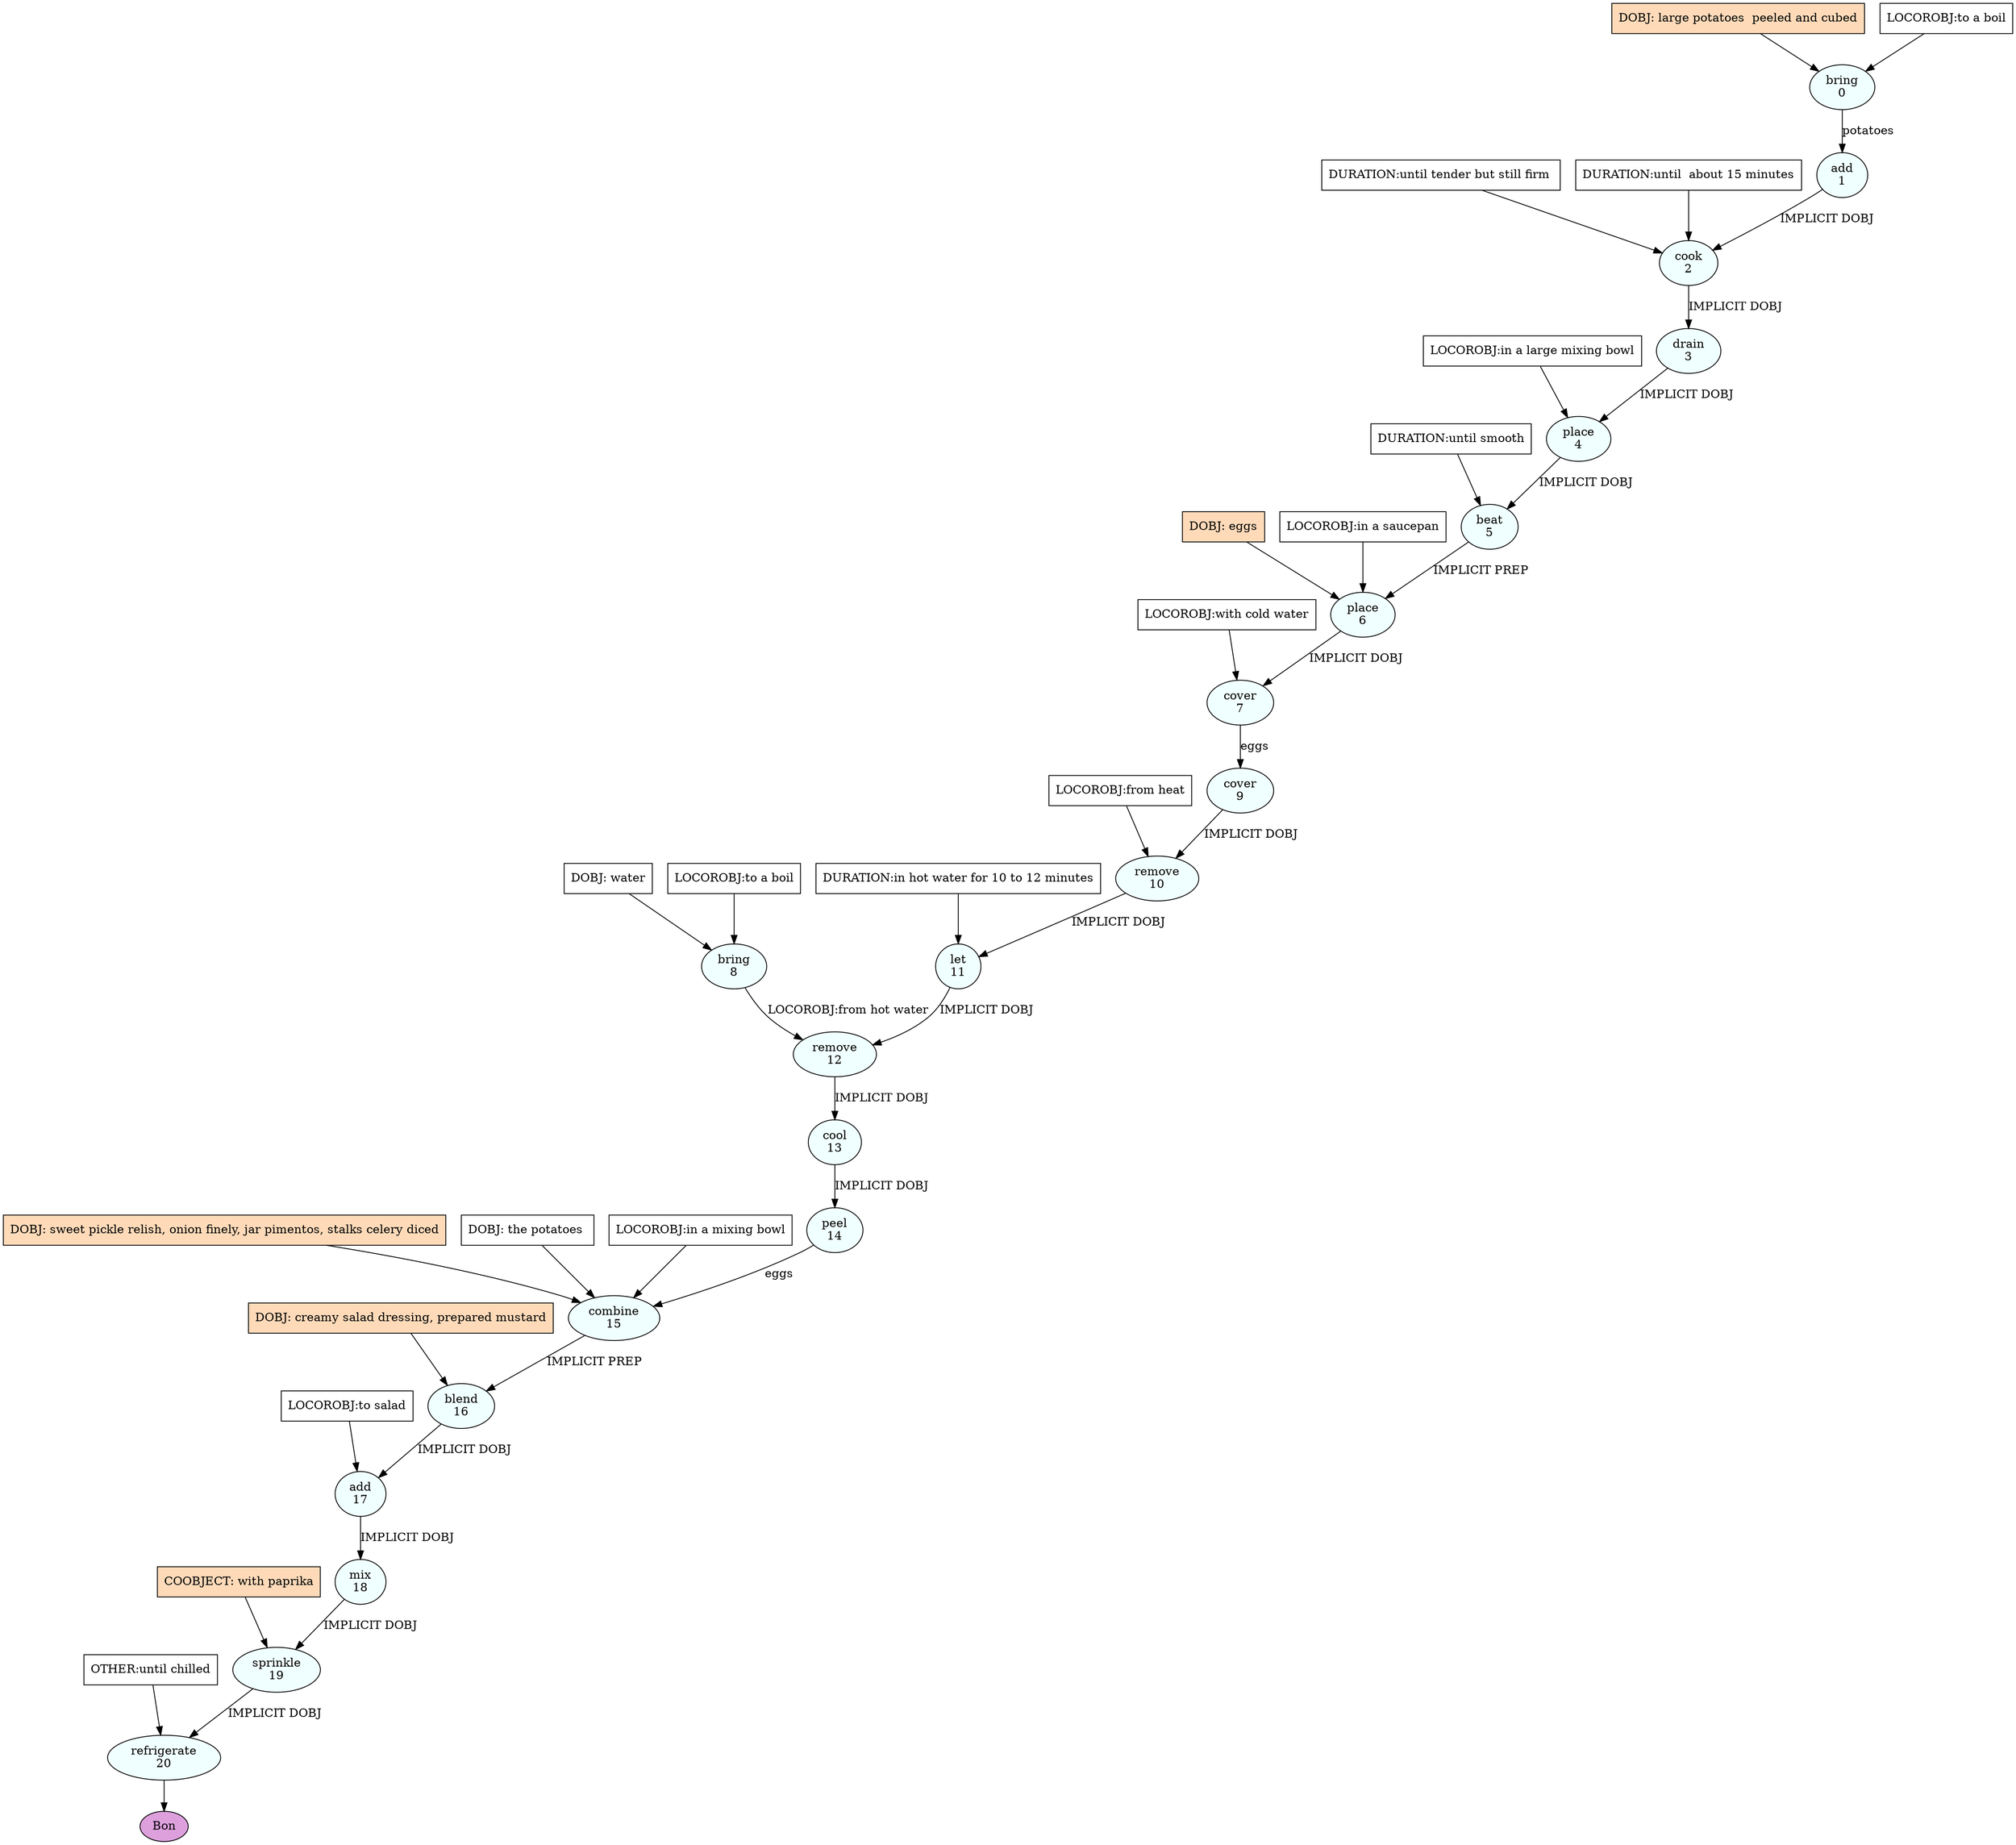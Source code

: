 digraph recipe {
E0[label="bring
0", shape=oval, style=filled, fillcolor=azure]
E1[label="add
1", shape=oval, style=filled, fillcolor=azure]
E2[label="cook
2", shape=oval, style=filled, fillcolor=azure]
E3[label="drain
3", shape=oval, style=filled, fillcolor=azure]
E4[label="place
4", shape=oval, style=filled, fillcolor=azure]
E5[label="beat
5", shape=oval, style=filled, fillcolor=azure]
E6[label="place
6", shape=oval, style=filled, fillcolor=azure]
E7[label="cover
7", shape=oval, style=filled, fillcolor=azure]
E8[label="bring
8", shape=oval, style=filled, fillcolor=azure]
E9[label="cover
9", shape=oval, style=filled, fillcolor=azure]
E10[label="remove
10", shape=oval, style=filled, fillcolor=azure]
E11[label="let
11", shape=oval, style=filled, fillcolor=azure]
E12[label="remove
12", shape=oval, style=filled, fillcolor=azure]
E13[label="cool
13", shape=oval, style=filled, fillcolor=azure]
E14[label="peel
14", shape=oval, style=filled, fillcolor=azure]
E15[label="combine
15", shape=oval, style=filled, fillcolor=azure]
E16[label="blend
16", shape=oval, style=filled, fillcolor=azure]
E17[label="add
17", shape=oval, style=filled, fillcolor=azure]
E18[label="mix
18", shape=oval, style=filled, fillcolor=azure]
E19[label="sprinkle
19", shape=oval, style=filled, fillcolor=azure]
E20[label="refrigerate
20", shape=oval, style=filled, fillcolor=azure]
D8[label="DOBJ: water", shape=box, style=filled, fillcolor=white]
D8 -> E8
P8_0[label="LOCOROBJ:to a boil", shape=box, style=filled, fillcolor=white]
P8_0 -> E8
D0[label="DOBJ: large potatoes  peeled and cubed", shape=box, style=filled, fillcolor=peachpuff]
D0 -> E0
P0_0[label="LOCOROBJ:to a boil", shape=box, style=filled, fillcolor=white]
P0_0 -> E0
E0 -> E1 [label="potatoes"]
E1 -> E2 [label="IMPLICIT DOBJ"]
P2_0_0[label="DURATION:until tender but still firm ", shape=box, style=filled, fillcolor=white]
P2_0_0 -> E2
P2_0_1[label="DURATION:until  about 15 minutes", shape=box, style=filled, fillcolor=white]
P2_0_1 -> E2
E2 -> E3 [label="IMPLICIT DOBJ"]
E3 -> E4 [label="IMPLICIT DOBJ"]
P4_0_0[label="LOCOROBJ:in a large mixing bowl", shape=box, style=filled, fillcolor=white]
P4_0_0 -> E4
E4 -> E5 [label="IMPLICIT DOBJ"]
P5_0_0[label="DURATION:until smooth", shape=box, style=filled, fillcolor=white]
P5_0_0 -> E5
D6_ing[label="DOBJ: eggs", shape=box, style=filled, fillcolor=peachpuff]
D6_ing -> E6
E5 -> E6 [label="IMPLICIT PREP"]
P6_1_0[label="LOCOROBJ:in a saucepan", shape=box, style=filled, fillcolor=white]
P6_1_0 -> E6
E6 -> E7 [label="IMPLICIT DOBJ"]
P7_0_0[label="LOCOROBJ:with cold water", shape=box, style=filled, fillcolor=white]
P7_0_0 -> E7
E7 -> E9 [label="eggs"]
E9 -> E10 [label="IMPLICIT DOBJ"]
P10_0_0[label="LOCOROBJ:from heat", shape=box, style=filled, fillcolor=white]
P10_0_0 -> E10
E10 -> E11 [label="IMPLICIT DOBJ"]
P11_0_0[label="DURATION:in hot water for 10 to 12 minutes", shape=box, style=filled, fillcolor=white]
P11_0_0 -> E11
E11 -> E12 [label="IMPLICIT DOBJ"]
E8 -> E12 [label="LOCOROBJ:from hot water"]
E12 -> E13 [label="IMPLICIT DOBJ"]
E13 -> E14 [label="IMPLICIT DOBJ"]
D15_ing[label="DOBJ: sweet pickle relish, onion finely, jar pimentos, stalks celery diced", shape=box, style=filled, fillcolor=peachpuff]
D15_ing -> E15
D15_0[label="DOBJ: the potatoes ", shape=box, style=filled, fillcolor=white]
D15_0 -> E15
E14 -> E15 [label=" eggs "]
P15_0_0[label="LOCOROBJ:in a mixing bowl", shape=box, style=filled, fillcolor=white]
P15_0_0 -> E15
D16_ing[label="DOBJ: creamy salad dressing, prepared mustard", shape=box, style=filled, fillcolor=peachpuff]
D16_ing -> E16
E15 -> E16 [label="IMPLICIT PREP"]
E16 -> E17 [label="IMPLICIT DOBJ"]
P17_0_0[label="LOCOROBJ:to salad", shape=box, style=filled, fillcolor=white]
P17_0_0 -> E17
E17 -> E18 [label="IMPLICIT DOBJ"]
E18 -> E19 [label="IMPLICIT DOBJ"]
P19_0_ing[label="COOBJECT: with paprika", shape=box, style=filled, fillcolor=peachpuff]
P19_0_ing -> E19
E19 -> E20 [label="IMPLICIT DOBJ"]
P20_0_0[label="OTHER:until chilled", shape=box, style=filled, fillcolor=white]
P20_0_0 -> E20
EOR[label="Bon", shape=oval, style=filled, fillcolor=plum]
E20 -> EOR
}
